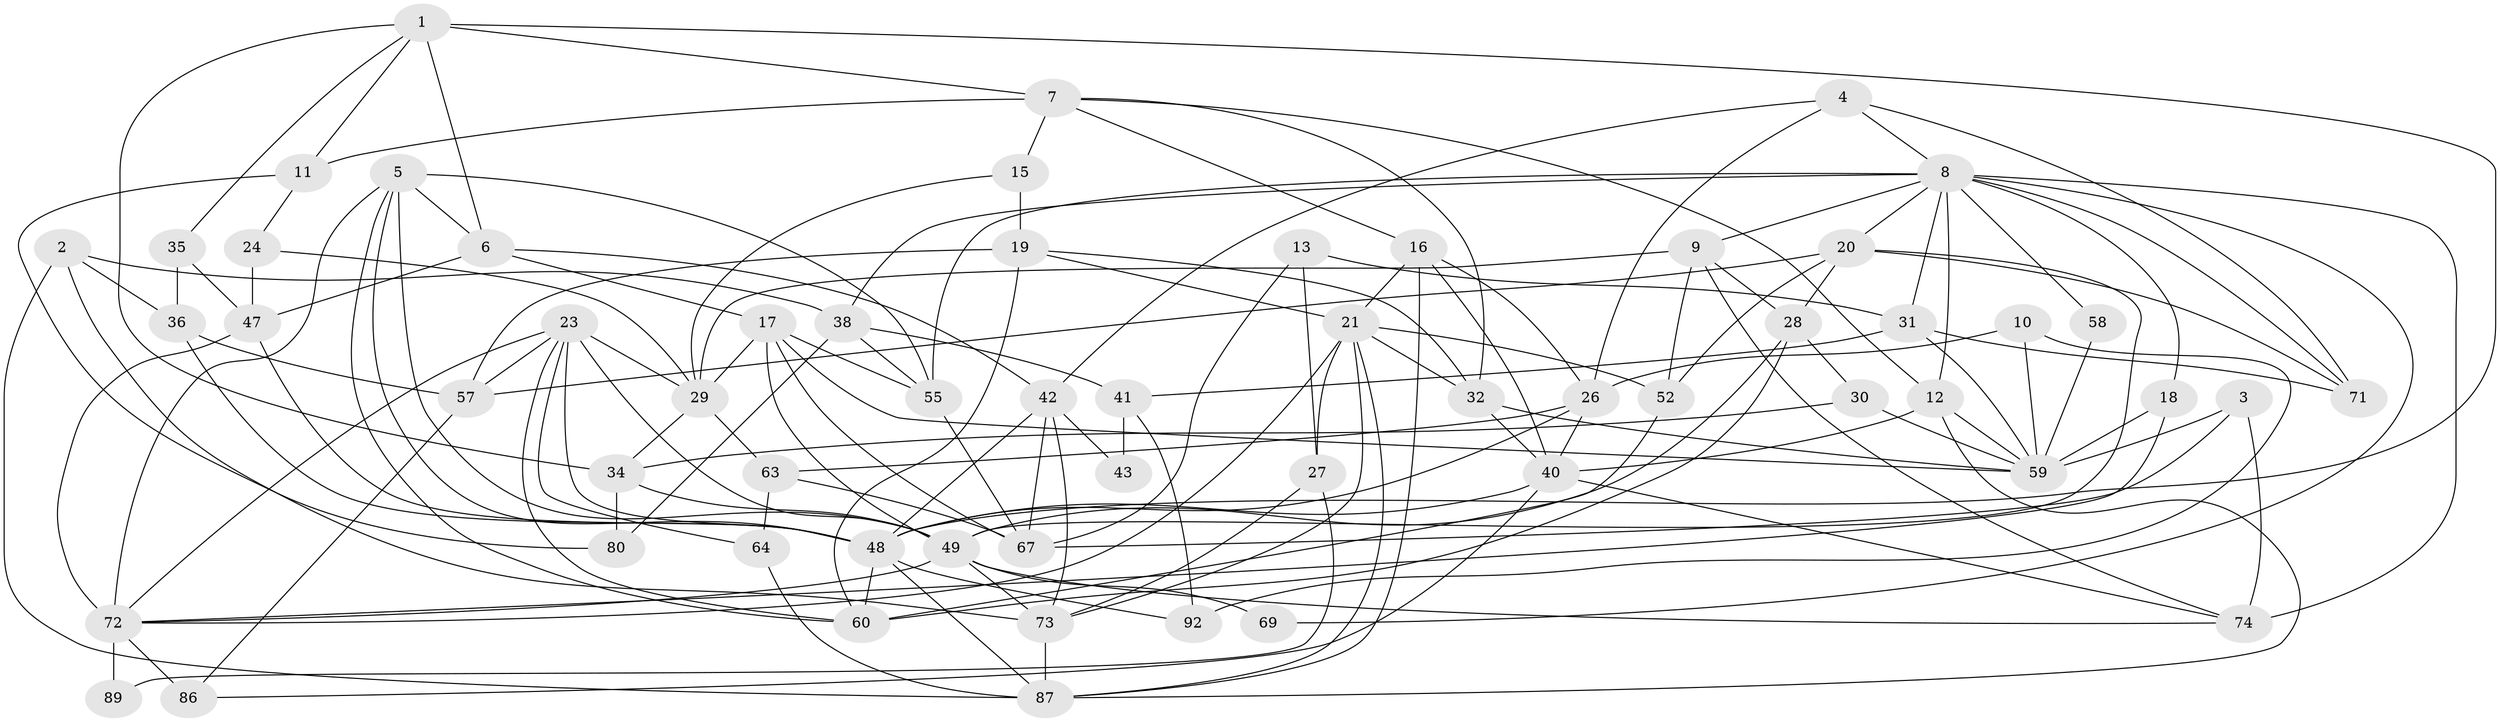 // Generated by graph-tools (version 1.1) at 2025/24/03/03/25 07:24:01]
// undirected, 59 vertices, 148 edges
graph export_dot {
graph [start="1"]
  node [color=gray90,style=filled];
  1 [super="+33"];
  2 [super="+50"];
  3;
  4 [super="+68"];
  5 [super="+39"];
  6 [super="+14"];
  7 [super="+79"];
  8 [super="+56"];
  9 [super="+70"];
  10;
  11;
  12 [super="+93"];
  13;
  15;
  16 [super="+61"];
  17 [super="+88"];
  18;
  19 [super="+25"];
  20 [super="+22"];
  21 [super="+46"];
  23 [super="+91"];
  24;
  26;
  27 [super="+51"];
  28 [super="+78"];
  29 [super="+66"];
  30;
  31 [super="+65"];
  32 [super="+45"];
  34 [super="+90"];
  35;
  36 [super="+37"];
  38;
  40 [super="+53"];
  41 [super="+82"];
  42 [super="+44"];
  43;
  47 [super="+54"];
  48 [super="+83"];
  49 [super="+85"];
  52;
  55 [super="+62"];
  57 [super="+84"];
  58;
  59 [super="+81"];
  60 [super="+75"];
  63;
  64;
  67 [super="+95"];
  69;
  71;
  72 [super="+76"];
  73 [super="+77"];
  74;
  80;
  86;
  87 [super="+94"];
  89;
  92;
  1 -- 11;
  1 -- 34;
  1 -- 35;
  1 -- 7;
  1 -- 48;
  1 -- 6;
  2 -- 38;
  2 -- 87;
  2 -- 36;
  2 -- 73 [weight=2];
  3 -- 74;
  3 -- 59;
  3 -- 67;
  4 -- 26;
  4 -- 8;
  4 -- 71;
  4 -- 42;
  5 -- 55;
  5 -- 49;
  5 -- 72;
  5 -- 6;
  5 -- 48;
  5 -- 60;
  6 -- 17;
  6 -- 47 [weight=2];
  6 -- 42;
  7 -- 32;
  7 -- 11;
  7 -- 12;
  7 -- 15;
  7 -- 16;
  8 -- 18;
  8 -- 69;
  8 -- 38;
  8 -- 71;
  8 -- 74;
  8 -- 12;
  8 -- 58;
  8 -- 31;
  8 -- 55;
  8 -- 9;
  8 -- 20;
  9 -- 52;
  9 -- 28;
  9 -- 74;
  9 -- 29;
  10 -- 59;
  10 -- 26;
  10 -- 92;
  11 -- 24;
  11 -- 80;
  12 -- 87;
  12 -- 40;
  12 -- 59;
  13 -- 31 [weight=2];
  13 -- 67;
  13 -- 27;
  15 -- 29;
  15 -- 19;
  16 -- 40;
  16 -- 21;
  16 -- 87;
  16 -- 26;
  17 -- 67;
  17 -- 29;
  17 -- 59;
  17 -- 55;
  17 -- 49;
  18 -- 59;
  18 -- 72;
  19 -- 57;
  19 -- 32;
  19 -- 60;
  19 -- 21;
  20 -- 28;
  20 -- 49;
  20 -- 52;
  20 -- 71;
  20 -- 57;
  21 -- 72;
  21 -- 73;
  21 -- 52;
  21 -- 87;
  21 -- 27;
  21 -- 32;
  23 -- 60;
  23 -- 64;
  23 -- 49 [weight=2];
  23 -- 72;
  23 -- 57;
  23 -- 48;
  23 -- 29;
  24 -- 29;
  24 -- 47 [weight=2];
  26 -- 40;
  26 -- 63;
  26 -- 48;
  27 -- 89;
  27 -- 73;
  28 -- 49;
  28 -- 30;
  28 -- 60;
  29 -- 63;
  29 -- 34;
  30 -- 59;
  30 -- 34;
  31 -- 41 [weight=2];
  31 -- 59;
  31 -- 71;
  32 -- 59;
  32 -- 40;
  34 -- 80;
  34 -- 49;
  35 -- 47;
  35 -- 36;
  36 -- 57;
  36 -- 48;
  38 -- 80;
  38 -- 55;
  38 -- 41;
  40 -- 48;
  40 -- 86;
  40 -- 74;
  41 -- 92;
  41 -- 43;
  42 -- 67;
  42 -- 48;
  42 -- 73;
  42 -- 43;
  47 -- 48;
  47 -- 72;
  48 -- 87;
  48 -- 92;
  48 -- 60;
  49 -- 74;
  49 -- 69;
  49 -- 72;
  49 -- 73;
  52 -- 60;
  55 -- 67;
  57 -- 86;
  58 -- 59;
  63 -- 64;
  63 -- 67;
  64 -- 87;
  72 -- 86;
  72 -- 89;
  73 -- 87;
}
